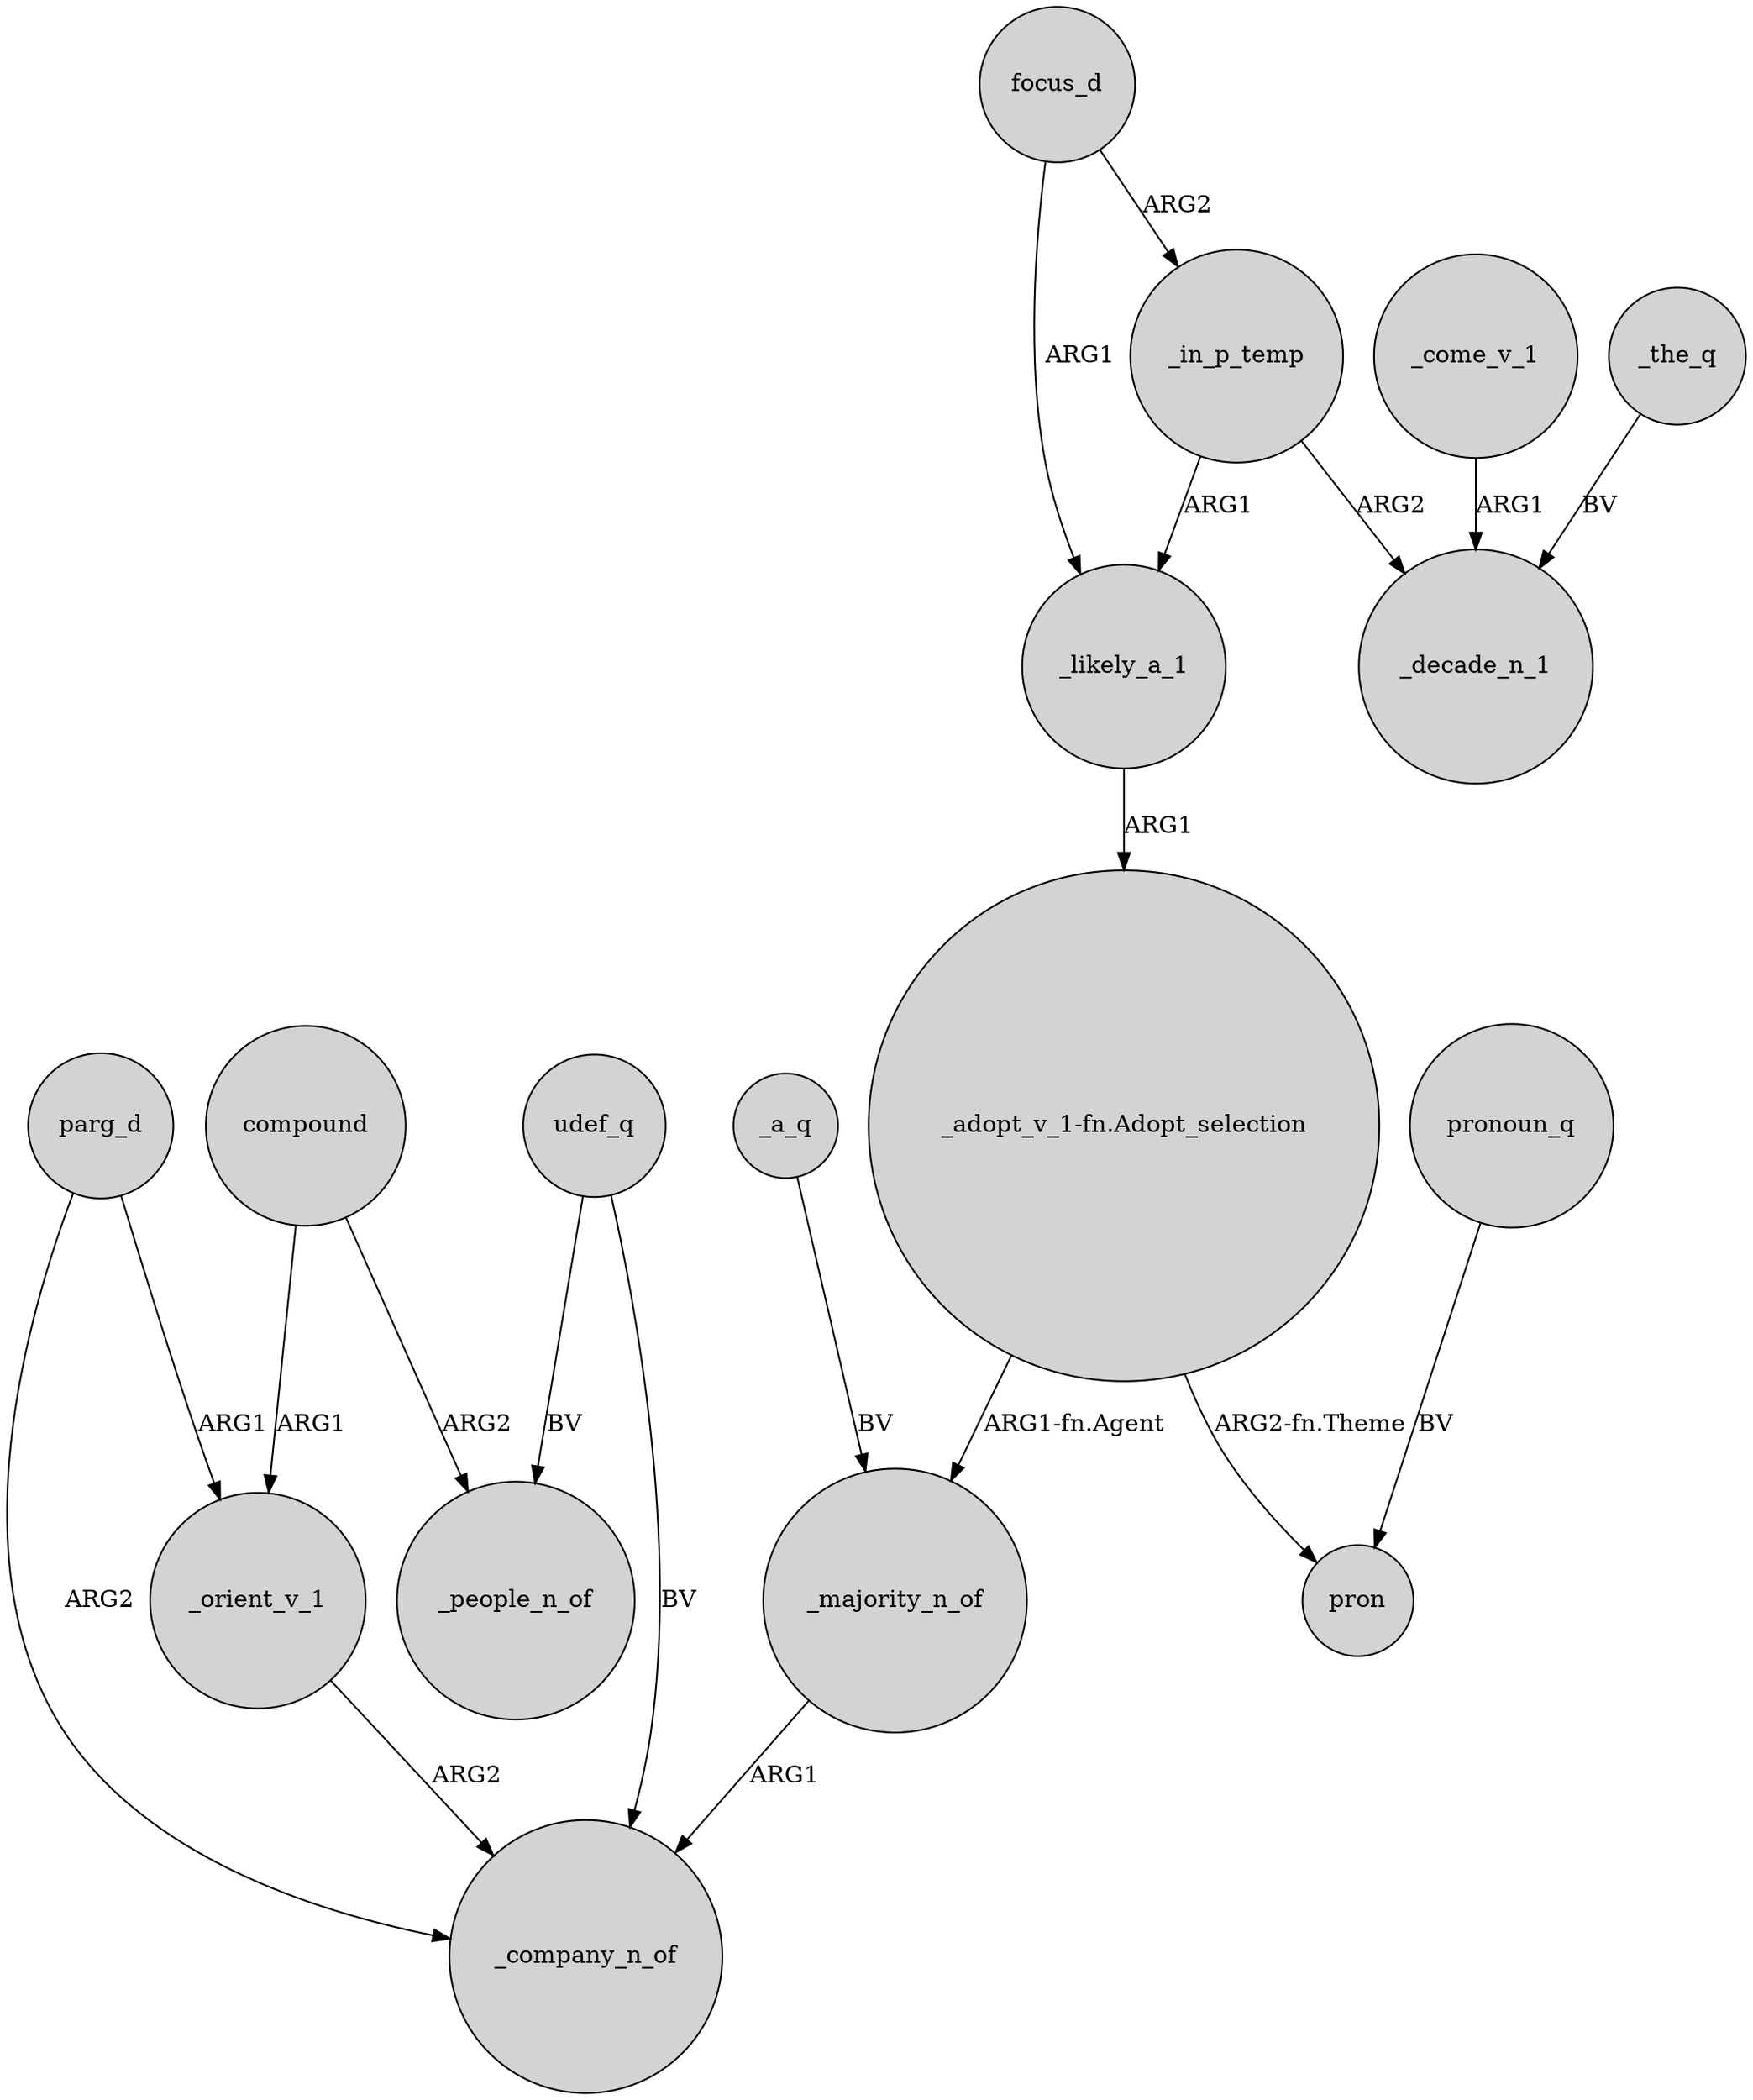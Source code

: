 digraph {
	node [shape=circle style=filled]
	focus_d -> _in_p_temp [label=ARG2]
	_likely_a_1 -> "_adopt_v_1-fn.Adopt_selection" [label=ARG1]
	parg_d -> _orient_v_1 [label=ARG1]
	focus_d -> _likely_a_1 [label=ARG1]
	_a_q -> _majority_n_of [label=BV]
	"_adopt_v_1-fn.Adopt_selection" -> pron [label="ARG2-fn.Theme"]
	compound -> _people_n_of [label=ARG2]
	"_adopt_v_1-fn.Adopt_selection" -> _majority_n_of [label="ARG1-fn.Agent"]
	_in_p_temp -> _decade_n_1 [label=ARG2]
	_orient_v_1 -> _company_n_of [label=ARG2]
	_come_v_1 -> _decade_n_1 [label=ARG1]
	pronoun_q -> pron [label=BV]
	udef_q -> _people_n_of [label=BV]
	parg_d -> _company_n_of [label=ARG2]
	compound -> _orient_v_1 [label=ARG1]
	_majority_n_of -> _company_n_of [label=ARG1]
	_the_q -> _decade_n_1 [label=BV]
	udef_q -> _company_n_of [label=BV]
	_in_p_temp -> _likely_a_1 [label=ARG1]
}
